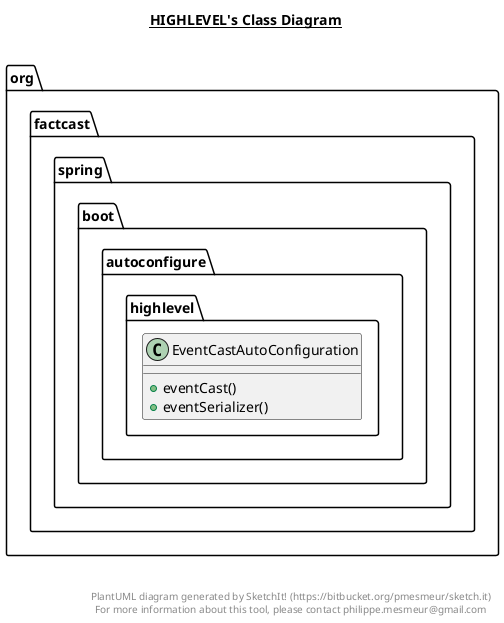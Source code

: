 @startuml

title __HIGHLEVEL's Class Diagram__\n

  namespace org.factcast.spring.boot.autoconfigure.highlevel {
    class org.factcast.spring.boot.autoconfigure.highlevel.EventCastAutoConfiguration {
        + eventCast()
        + eventSerializer()
    }
  }
  



right footer


PlantUML diagram generated by SketchIt! (https://bitbucket.org/pmesmeur/sketch.it)
For more information about this tool, please contact philippe.mesmeur@gmail.com
endfooter

@enduml
